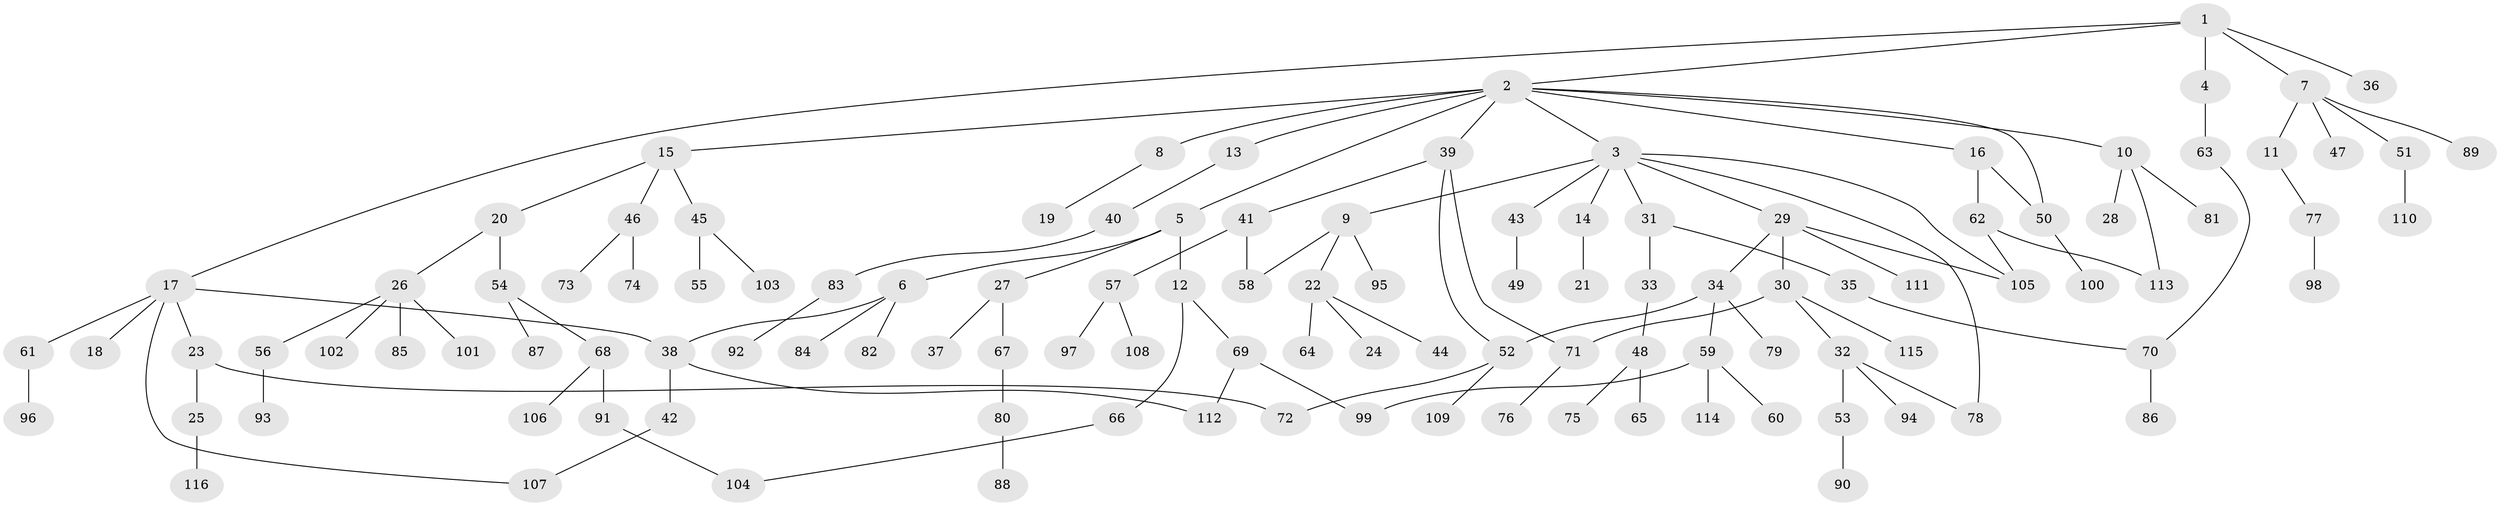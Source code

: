 // Generated by graph-tools (version 1.1) at 2025/10/02/27/25 16:10:53]
// undirected, 116 vertices, 130 edges
graph export_dot {
graph [start="1"]
  node [color=gray90,style=filled];
  1;
  2;
  3;
  4;
  5;
  6;
  7;
  8;
  9;
  10;
  11;
  12;
  13;
  14;
  15;
  16;
  17;
  18;
  19;
  20;
  21;
  22;
  23;
  24;
  25;
  26;
  27;
  28;
  29;
  30;
  31;
  32;
  33;
  34;
  35;
  36;
  37;
  38;
  39;
  40;
  41;
  42;
  43;
  44;
  45;
  46;
  47;
  48;
  49;
  50;
  51;
  52;
  53;
  54;
  55;
  56;
  57;
  58;
  59;
  60;
  61;
  62;
  63;
  64;
  65;
  66;
  67;
  68;
  69;
  70;
  71;
  72;
  73;
  74;
  75;
  76;
  77;
  78;
  79;
  80;
  81;
  82;
  83;
  84;
  85;
  86;
  87;
  88;
  89;
  90;
  91;
  92;
  93;
  94;
  95;
  96;
  97;
  98;
  99;
  100;
  101;
  102;
  103;
  104;
  105;
  106;
  107;
  108;
  109;
  110;
  111;
  112;
  113;
  114;
  115;
  116;
  1 -- 2;
  1 -- 4;
  1 -- 7;
  1 -- 17;
  1 -- 36;
  2 -- 3;
  2 -- 5;
  2 -- 8;
  2 -- 10;
  2 -- 13;
  2 -- 15;
  2 -- 16;
  2 -- 39;
  2 -- 50;
  3 -- 9;
  3 -- 14;
  3 -- 29;
  3 -- 31;
  3 -- 43;
  3 -- 105;
  3 -- 78;
  4 -- 63;
  5 -- 6;
  5 -- 12;
  5 -- 27;
  6 -- 82;
  6 -- 84;
  6 -- 38;
  7 -- 11;
  7 -- 47;
  7 -- 51;
  7 -- 89;
  8 -- 19;
  9 -- 22;
  9 -- 95;
  9 -- 58;
  10 -- 28;
  10 -- 81;
  10 -- 113;
  11 -- 77;
  12 -- 66;
  12 -- 69;
  13 -- 40;
  14 -- 21;
  15 -- 20;
  15 -- 45;
  15 -- 46;
  16 -- 62;
  16 -- 50;
  17 -- 18;
  17 -- 23;
  17 -- 38;
  17 -- 61;
  17 -- 107;
  20 -- 26;
  20 -- 54;
  22 -- 24;
  22 -- 44;
  22 -- 64;
  23 -- 25;
  23 -- 72;
  25 -- 116;
  26 -- 56;
  26 -- 85;
  26 -- 101;
  26 -- 102;
  27 -- 37;
  27 -- 67;
  29 -- 30;
  29 -- 34;
  29 -- 105;
  29 -- 111;
  30 -- 32;
  30 -- 71;
  30 -- 115;
  31 -- 33;
  31 -- 35;
  32 -- 53;
  32 -- 78;
  32 -- 94;
  33 -- 48;
  34 -- 52;
  34 -- 59;
  34 -- 79;
  35 -- 70;
  38 -- 42;
  38 -- 112;
  39 -- 41;
  39 -- 52;
  39 -- 71;
  40 -- 83;
  41 -- 57;
  41 -- 58;
  42 -- 107;
  43 -- 49;
  45 -- 55;
  45 -- 103;
  46 -- 73;
  46 -- 74;
  48 -- 65;
  48 -- 75;
  50 -- 100;
  51 -- 110;
  52 -- 72;
  52 -- 109;
  53 -- 90;
  54 -- 68;
  54 -- 87;
  56 -- 93;
  57 -- 97;
  57 -- 108;
  59 -- 60;
  59 -- 99;
  59 -- 114;
  61 -- 96;
  62 -- 113;
  62 -- 105;
  63 -- 70;
  66 -- 104;
  67 -- 80;
  68 -- 91;
  68 -- 106;
  69 -- 112;
  69 -- 99;
  70 -- 86;
  71 -- 76;
  77 -- 98;
  80 -- 88;
  83 -- 92;
  91 -- 104;
}
